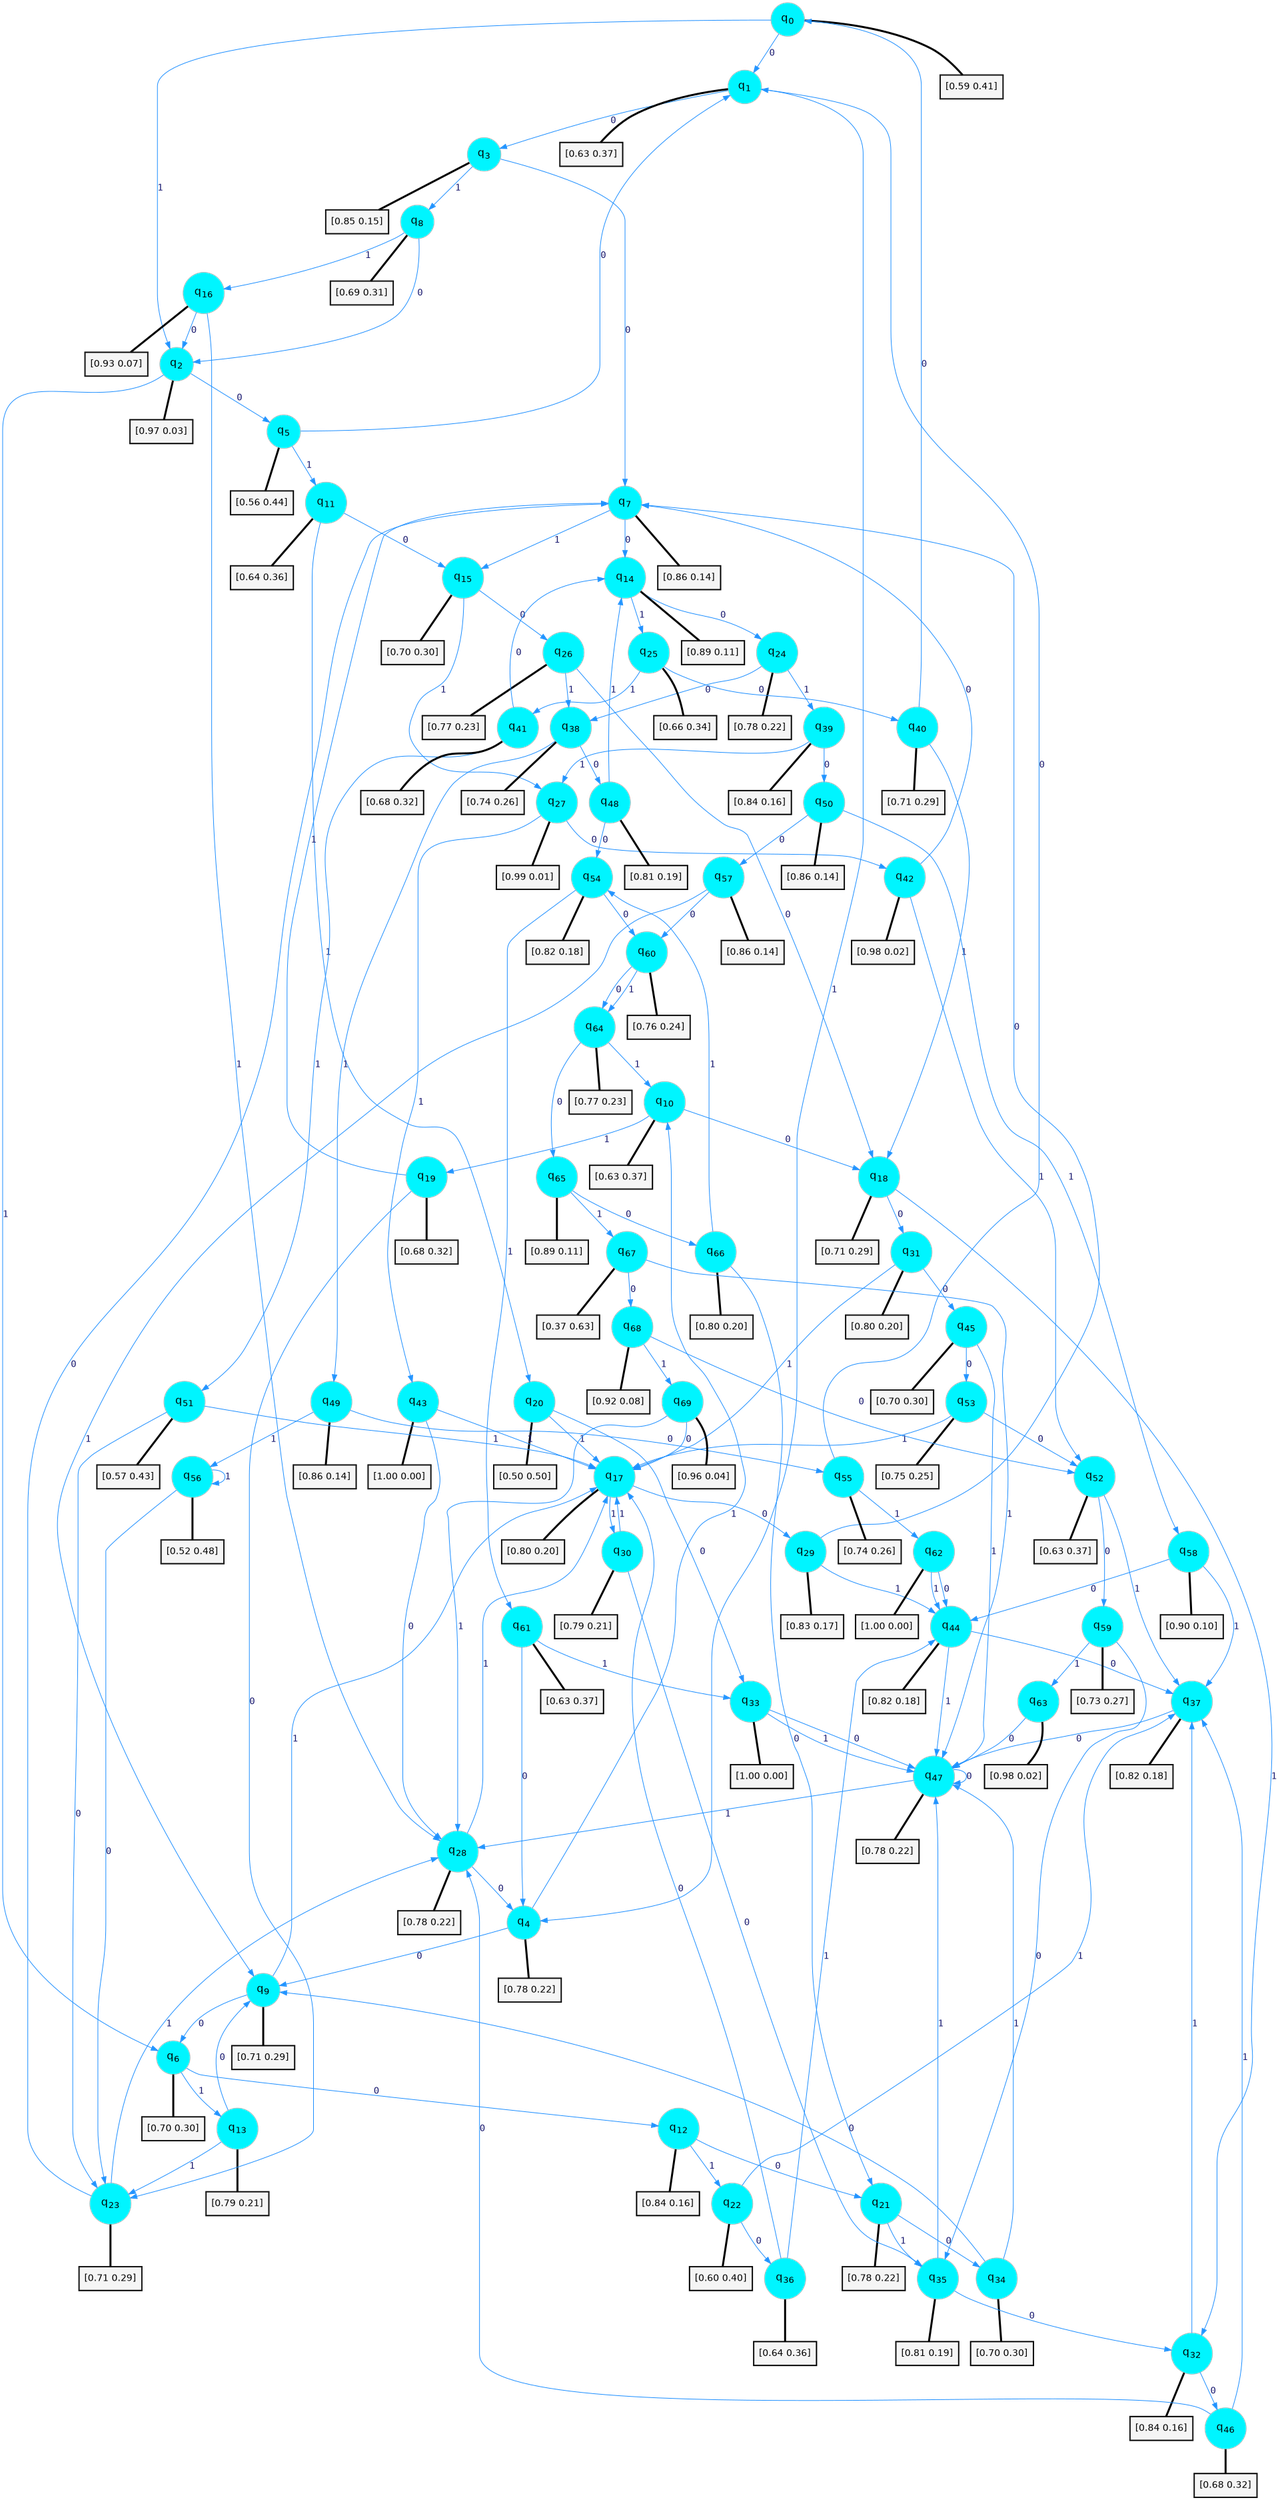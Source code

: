 digraph G {
graph [
bgcolor=transparent, dpi=300, rankdir=TD, size="40,25"];
node [
color=gray, fillcolor=turquoise1, fontcolor=black, fontname=Helvetica, fontsize=16, fontweight=bold, shape=circle, style=filled];
edge [
arrowsize=1, color=dodgerblue1, fontcolor=midnightblue, fontname=courier, fontweight=bold, penwidth=1, style=solid, weight=20];
0[label=<q<SUB>0</SUB>>];
1[label=<q<SUB>1</SUB>>];
2[label=<q<SUB>2</SUB>>];
3[label=<q<SUB>3</SUB>>];
4[label=<q<SUB>4</SUB>>];
5[label=<q<SUB>5</SUB>>];
6[label=<q<SUB>6</SUB>>];
7[label=<q<SUB>7</SUB>>];
8[label=<q<SUB>8</SUB>>];
9[label=<q<SUB>9</SUB>>];
10[label=<q<SUB>10</SUB>>];
11[label=<q<SUB>11</SUB>>];
12[label=<q<SUB>12</SUB>>];
13[label=<q<SUB>13</SUB>>];
14[label=<q<SUB>14</SUB>>];
15[label=<q<SUB>15</SUB>>];
16[label=<q<SUB>16</SUB>>];
17[label=<q<SUB>17</SUB>>];
18[label=<q<SUB>18</SUB>>];
19[label=<q<SUB>19</SUB>>];
20[label=<q<SUB>20</SUB>>];
21[label=<q<SUB>21</SUB>>];
22[label=<q<SUB>22</SUB>>];
23[label=<q<SUB>23</SUB>>];
24[label=<q<SUB>24</SUB>>];
25[label=<q<SUB>25</SUB>>];
26[label=<q<SUB>26</SUB>>];
27[label=<q<SUB>27</SUB>>];
28[label=<q<SUB>28</SUB>>];
29[label=<q<SUB>29</SUB>>];
30[label=<q<SUB>30</SUB>>];
31[label=<q<SUB>31</SUB>>];
32[label=<q<SUB>32</SUB>>];
33[label=<q<SUB>33</SUB>>];
34[label=<q<SUB>34</SUB>>];
35[label=<q<SUB>35</SUB>>];
36[label=<q<SUB>36</SUB>>];
37[label=<q<SUB>37</SUB>>];
38[label=<q<SUB>38</SUB>>];
39[label=<q<SUB>39</SUB>>];
40[label=<q<SUB>40</SUB>>];
41[label=<q<SUB>41</SUB>>];
42[label=<q<SUB>42</SUB>>];
43[label=<q<SUB>43</SUB>>];
44[label=<q<SUB>44</SUB>>];
45[label=<q<SUB>45</SUB>>];
46[label=<q<SUB>46</SUB>>];
47[label=<q<SUB>47</SUB>>];
48[label=<q<SUB>48</SUB>>];
49[label=<q<SUB>49</SUB>>];
50[label=<q<SUB>50</SUB>>];
51[label=<q<SUB>51</SUB>>];
52[label=<q<SUB>52</SUB>>];
53[label=<q<SUB>53</SUB>>];
54[label=<q<SUB>54</SUB>>];
55[label=<q<SUB>55</SUB>>];
56[label=<q<SUB>56</SUB>>];
57[label=<q<SUB>57</SUB>>];
58[label=<q<SUB>58</SUB>>];
59[label=<q<SUB>59</SUB>>];
60[label=<q<SUB>60</SUB>>];
61[label=<q<SUB>61</SUB>>];
62[label=<q<SUB>62</SUB>>];
63[label=<q<SUB>63</SUB>>];
64[label=<q<SUB>64</SUB>>];
65[label=<q<SUB>65</SUB>>];
66[label=<q<SUB>66</SUB>>];
67[label=<q<SUB>67</SUB>>];
68[label=<q<SUB>68</SUB>>];
69[label=<q<SUB>69</SUB>>];
70[label="[0.59 0.41]", shape=box,fontcolor=black, fontname=Helvetica, fontsize=14, penwidth=2, fillcolor=whitesmoke,color=black];
71[label="[0.63 0.37]", shape=box,fontcolor=black, fontname=Helvetica, fontsize=14, penwidth=2, fillcolor=whitesmoke,color=black];
72[label="[0.97 0.03]", shape=box,fontcolor=black, fontname=Helvetica, fontsize=14, penwidth=2, fillcolor=whitesmoke,color=black];
73[label="[0.85 0.15]", shape=box,fontcolor=black, fontname=Helvetica, fontsize=14, penwidth=2, fillcolor=whitesmoke,color=black];
74[label="[0.78 0.22]", shape=box,fontcolor=black, fontname=Helvetica, fontsize=14, penwidth=2, fillcolor=whitesmoke,color=black];
75[label="[0.56 0.44]", shape=box,fontcolor=black, fontname=Helvetica, fontsize=14, penwidth=2, fillcolor=whitesmoke,color=black];
76[label="[0.70 0.30]", shape=box,fontcolor=black, fontname=Helvetica, fontsize=14, penwidth=2, fillcolor=whitesmoke,color=black];
77[label="[0.86 0.14]", shape=box,fontcolor=black, fontname=Helvetica, fontsize=14, penwidth=2, fillcolor=whitesmoke,color=black];
78[label="[0.69 0.31]", shape=box,fontcolor=black, fontname=Helvetica, fontsize=14, penwidth=2, fillcolor=whitesmoke,color=black];
79[label="[0.71 0.29]", shape=box,fontcolor=black, fontname=Helvetica, fontsize=14, penwidth=2, fillcolor=whitesmoke,color=black];
80[label="[0.63 0.37]", shape=box,fontcolor=black, fontname=Helvetica, fontsize=14, penwidth=2, fillcolor=whitesmoke,color=black];
81[label="[0.64 0.36]", shape=box,fontcolor=black, fontname=Helvetica, fontsize=14, penwidth=2, fillcolor=whitesmoke,color=black];
82[label="[0.84 0.16]", shape=box,fontcolor=black, fontname=Helvetica, fontsize=14, penwidth=2, fillcolor=whitesmoke,color=black];
83[label="[0.79 0.21]", shape=box,fontcolor=black, fontname=Helvetica, fontsize=14, penwidth=2, fillcolor=whitesmoke,color=black];
84[label="[0.89 0.11]", shape=box,fontcolor=black, fontname=Helvetica, fontsize=14, penwidth=2, fillcolor=whitesmoke,color=black];
85[label="[0.70 0.30]", shape=box,fontcolor=black, fontname=Helvetica, fontsize=14, penwidth=2, fillcolor=whitesmoke,color=black];
86[label="[0.93 0.07]", shape=box,fontcolor=black, fontname=Helvetica, fontsize=14, penwidth=2, fillcolor=whitesmoke,color=black];
87[label="[0.80 0.20]", shape=box,fontcolor=black, fontname=Helvetica, fontsize=14, penwidth=2, fillcolor=whitesmoke,color=black];
88[label="[0.71 0.29]", shape=box,fontcolor=black, fontname=Helvetica, fontsize=14, penwidth=2, fillcolor=whitesmoke,color=black];
89[label="[0.68 0.32]", shape=box,fontcolor=black, fontname=Helvetica, fontsize=14, penwidth=2, fillcolor=whitesmoke,color=black];
90[label="[0.50 0.50]", shape=box,fontcolor=black, fontname=Helvetica, fontsize=14, penwidth=2, fillcolor=whitesmoke,color=black];
91[label="[0.78 0.22]", shape=box,fontcolor=black, fontname=Helvetica, fontsize=14, penwidth=2, fillcolor=whitesmoke,color=black];
92[label="[0.60 0.40]", shape=box,fontcolor=black, fontname=Helvetica, fontsize=14, penwidth=2, fillcolor=whitesmoke,color=black];
93[label="[0.71 0.29]", shape=box,fontcolor=black, fontname=Helvetica, fontsize=14, penwidth=2, fillcolor=whitesmoke,color=black];
94[label="[0.78 0.22]", shape=box,fontcolor=black, fontname=Helvetica, fontsize=14, penwidth=2, fillcolor=whitesmoke,color=black];
95[label="[0.66 0.34]", shape=box,fontcolor=black, fontname=Helvetica, fontsize=14, penwidth=2, fillcolor=whitesmoke,color=black];
96[label="[0.77 0.23]", shape=box,fontcolor=black, fontname=Helvetica, fontsize=14, penwidth=2, fillcolor=whitesmoke,color=black];
97[label="[0.99 0.01]", shape=box,fontcolor=black, fontname=Helvetica, fontsize=14, penwidth=2, fillcolor=whitesmoke,color=black];
98[label="[0.78 0.22]", shape=box,fontcolor=black, fontname=Helvetica, fontsize=14, penwidth=2, fillcolor=whitesmoke,color=black];
99[label="[0.83 0.17]", shape=box,fontcolor=black, fontname=Helvetica, fontsize=14, penwidth=2, fillcolor=whitesmoke,color=black];
100[label="[0.79 0.21]", shape=box,fontcolor=black, fontname=Helvetica, fontsize=14, penwidth=2, fillcolor=whitesmoke,color=black];
101[label="[0.80 0.20]", shape=box,fontcolor=black, fontname=Helvetica, fontsize=14, penwidth=2, fillcolor=whitesmoke,color=black];
102[label="[0.84 0.16]", shape=box,fontcolor=black, fontname=Helvetica, fontsize=14, penwidth=2, fillcolor=whitesmoke,color=black];
103[label="[1.00 0.00]", shape=box,fontcolor=black, fontname=Helvetica, fontsize=14, penwidth=2, fillcolor=whitesmoke,color=black];
104[label="[0.70 0.30]", shape=box,fontcolor=black, fontname=Helvetica, fontsize=14, penwidth=2, fillcolor=whitesmoke,color=black];
105[label="[0.81 0.19]", shape=box,fontcolor=black, fontname=Helvetica, fontsize=14, penwidth=2, fillcolor=whitesmoke,color=black];
106[label="[0.64 0.36]", shape=box,fontcolor=black, fontname=Helvetica, fontsize=14, penwidth=2, fillcolor=whitesmoke,color=black];
107[label="[0.82 0.18]", shape=box,fontcolor=black, fontname=Helvetica, fontsize=14, penwidth=2, fillcolor=whitesmoke,color=black];
108[label="[0.74 0.26]", shape=box,fontcolor=black, fontname=Helvetica, fontsize=14, penwidth=2, fillcolor=whitesmoke,color=black];
109[label="[0.84 0.16]", shape=box,fontcolor=black, fontname=Helvetica, fontsize=14, penwidth=2, fillcolor=whitesmoke,color=black];
110[label="[0.71 0.29]", shape=box,fontcolor=black, fontname=Helvetica, fontsize=14, penwidth=2, fillcolor=whitesmoke,color=black];
111[label="[0.68 0.32]", shape=box,fontcolor=black, fontname=Helvetica, fontsize=14, penwidth=2, fillcolor=whitesmoke,color=black];
112[label="[0.98 0.02]", shape=box,fontcolor=black, fontname=Helvetica, fontsize=14, penwidth=2, fillcolor=whitesmoke,color=black];
113[label="[1.00 0.00]", shape=box,fontcolor=black, fontname=Helvetica, fontsize=14, penwidth=2, fillcolor=whitesmoke,color=black];
114[label="[0.82 0.18]", shape=box,fontcolor=black, fontname=Helvetica, fontsize=14, penwidth=2, fillcolor=whitesmoke,color=black];
115[label="[0.70 0.30]", shape=box,fontcolor=black, fontname=Helvetica, fontsize=14, penwidth=2, fillcolor=whitesmoke,color=black];
116[label="[0.68 0.32]", shape=box,fontcolor=black, fontname=Helvetica, fontsize=14, penwidth=2, fillcolor=whitesmoke,color=black];
117[label="[0.78 0.22]", shape=box,fontcolor=black, fontname=Helvetica, fontsize=14, penwidth=2, fillcolor=whitesmoke,color=black];
118[label="[0.81 0.19]", shape=box,fontcolor=black, fontname=Helvetica, fontsize=14, penwidth=2, fillcolor=whitesmoke,color=black];
119[label="[0.86 0.14]", shape=box,fontcolor=black, fontname=Helvetica, fontsize=14, penwidth=2, fillcolor=whitesmoke,color=black];
120[label="[0.86 0.14]", shape=box,fontcolor=black, fontname=Helvetica, fontsize=14, penwidth=2, fillcolor=whitesmoke,color=black];
121[label="[0.57 0.43]", shape=box,fontcolor=black, fontname=Helvetica, fontsize=14, penwidth=2, fillcolor=whitesmoke,color=black];
122[label="[0.63 0.37]", shape=box,fontcolor=black, fontname=Helvetica, fontsize=14, penwidth=2, fillcolor=whitesmoke,color=black];
123[label="[0.75 0.25]", shape=box,fontcolor=black, fontname=Helvetica, fontsize=14, penwidth=2, fillcolor=whitesmoke,color=black];
124[label="[0.82 0.18]", shape=box,fontcolor=black, fontname=Helvetica, fontsize=14, penwidth=2, fillcolor=whitesmoke,color=black];
125[label="[0.74 0.26]", shape=box,fontcolor=black, fontname=Helvetica, fontsize=14, penwidth=2, fillcolor=whitesmoke,color=black];
126[label="[0.52 0.48]", shape=box,fontcolor=black, fontname=Helvetica, fontsize=14, penwidth=2, fillcolor=whitesmoke,color=black];
127[label="[0.86 0.14]", shape=box,fontcolor=black, fontname=Helvetica, fontsize=14, penwidth=2, fillcolor=whitesmoke,color=black];
128[label="[0.90 0.10]", shape=box,fontcolor=black, fontname=Helvetica, fontsize=14, penwidth=2, fillcolor=whitesmoke,color=black];
129[label="[0.73 0.27]", shape=box,fontcolor=black, fontname=Helvetica, fontsize=14, penwidth=2, fillcolor=whitesmoke,color=black];
130[label="[0.76 0.24]", shape=box,fontcolor=black, fontname=Helvetica, fontsize=14, penwidth=2, fillcolor=whitesmoke,color=black];
131[label="[0.63 0.37]", shape=box,fontcolor=black, fontname=Helvetica, fontsize=14, penwidth=2, fillcolor=whitesmoke,color=black];
132[label="[1.00 0.00]", shape=box,fontcolor=black, fontname=Helvetica, fontsize=14, penwidth=2, fillcolor=whitesmoke,color=black];
133[label="[0.98 0.02]", shape=box,fontcolor=black, fontname=Helvetica, fontsize=14, penwidth=2, fillcolor=whitesmoke,color=black];
134[label="[0.77 0.23]", shape=box,fontcolor=black, fontname=Helvetica, fontsize=14, penwidth=2, fillcolor=whitesmoke,color=black];
135[label="[0.89 0.11]", shape=box,fontcolor=black, fontname=Helvetica, fontsize=14, penwidth=2, fillcolor=whitesmoke,color=black];
136[label="[0.80 0.20]", shape=box,fontcolor=black, fontname=Helvetica, fontsize=14, penwidth=2, fillcolor=whitesmoke,color=black];
137[label="[0.37 0.63]", shape=box,fontcolor=black, fontname=Helvetica, fontsize=14, penwidth=2, fillcolor=whitesmoke,color=black];
138[label="[0.92 0.08]", shape=box,fontcolor=black, fontname=Helvetica, fontsize=14, penwidth=2, fillcolor=whitesmoke,color=black];
139[label="[0.96 0.04]", shape=box,fontcolor=black, fontname=Helvetica, fontsize=14, penwidth=2, fillcolor=whitesmoke,color=black];
0->1 [label=0];
0->2 [label=1];
0->70 [arrowhead=none, penwidth=3,color=black];
1->3 [label=0];
1->4 [label=1];
1->71 [arrowhead=none, penwidth=3,color=black];
2->5 [label=0];
2->6 [label=1];
2->72 [arrowhead=none, penwidth=3,color=black];
3->7 [label=0];
3->8 [label=1];
3->73 [arrowhead=none, penwidth=3,color=black];
4->9 [label=0];
4->10 [label=1];
4->74 [arrowhead=none, penwidth=3,color=black];
5->1 [label=0];
5->11 [label=1];
5->75 [arrowhead=none, penwidth=3,color=black];
6->12 [label=0];
6->13 [label=1];
6->76 [arrowhead=none, penwidth=3,color=black];
7->14 [label=0];
7->15 [label=1];
7->77 [arrowhead=none, penwidth=3,color=black];
8->2 [label=0];
8->16 [label=1];
8->78 [arrowhead=none, penwidth=3,color=black];
9->6 [label=0];
9->17 [label=1];
9->79 [arrowhead=none, penwidth=3,color=black];
10->18 [label=0];
10->19 [label=1];
10->80 [arrowhead=none, penwidth=3,color=black];
11->15 [label=0];
11->20 [label=1];
11->81 [arrowhead=none, penwidth=3,color=black];
12->21 [label=0];
12->22 [label=1];
12->82 [arrowhead=none, penwidth=3,color=black];
13->9 [label=0];
13->23 [label=1];
13->83 [arrowhead=none, penwidth=3,color=black];
14->24 [label=0];
14->25 [label=1];
14->84 [arrowhead=none, penwidth=3,color=black];
15->26 [label=0];
15->27 [label=1];
15->85 [arrowhead=none, penwidth=3,color=black];
16->2 [label=0];
16->28 [label=1];
16->86 [arrowhead=none, penwidth=3,color=black];
17->29 [label=0];
17->30 [label=1];
17->87 [arrowhead=none, penwidth=3,color=black];
18->31 [label=0];
18->32 [label=1];
18->88 [arrowhead=none, penwidth=3,color=black];
19->23 [label=0];
19->7 [label=1];
19->89 [arrowhead=none, penwidth=3,color=black];
20->33 [label=0];
20->17 [label=1];
20->90 [arrowhead=none, penwidth=3,color=black];
21->34 [label=0];
21->35 [label=1];
21->91 [arrowhead=none, penwidth=3,color=black];
22->36 [label=0];
22->37 [label=1];
22->92 [arrowhead=none, penwidth=3,color=black];
23->7 [label=0];
23->28 [label=1];
23->93 [arrowhead=none, penwidth=3,color=black];
24->38 [label=0];
24->39 [label=1];
24->94 [arrowhead=none, penwidth=3,color=black];
25->40 [label=0];
25->41 [label=1];
25->95 [arrowhead=none, penwidth=3,color=black];
26->18 [label=0];
26->38 [label=1];
26->96 [arrowhead=none, penwidth=3,color=black];
27->42 [label=0];
27->43 [label=1];
27->97 [arrowhead=none, penwidth=3,color=black];
28->4 [label=0];
28->17 [label=1];
28->98 [arrowhead=none, penwidth=3,color=black];
29->7 [label=0];
29->44 [label=1];
29->99 [arrowhead=none, penwidth=3,color=black];
30->35 [label=0];
30->17 [label=1];
30->100 [arrowhead=none, penwidth=3,color=black];
31->45 [label=0];
31->17 [label=1];
31->101 [arrowhead=none, penwidth=3,color=black];
32->46 [label=0];
32->37 [label=1];
32->102 [arrowhead=none, penwidth=3,color=black];
33->47 [label=0];
33->47 [label=1];
33->103 [arrowhead=none, penwidth=3,color=black];
34->9 [label=0];
34->47 [label=1];
34->104 [arrowhead=none, penwidth=3,color=black];
35->32 [label=0];
35->47 [label=1];
35->105 [arrowhead=none, penwidth=3,color=black];
36->17 [label=0];
36->44 [label=1];
36->106 [arrowhead=none, penwidth=3,color=black];
37->47 [label=0];
37->107 [arrowhead=none, penwidth=3,color=black];
38->48 [label=0];
38->49 [label=1];
38->108 [arrowhead=none, penwidth=3,color=black];
39->50 [label=0];
39->27 [label=1];
39->109 [arrowhead=none, penwidth=3,color=black];
40->0 [label=0];
40->18 [label=1];
40->110 [arrowhead=none, penwidth=3,color=black];
41->14 [label=0];
41->51 [label=1];
41->111 [arrowhead=none, penwidth=3,color=black];
42->7 [label=0];
42->52 [label=1];
42->112 [arrowhead=none, penwidth=3,color=black];
43->28 [label=0];
43->17 [label=1];
43->113 [arrowhead=none, penwidth=3,color=black];
44->37 [label=0];
44->47 [label=1];
44->114 [arrowhead=none, penwidth=3,color=black];
45->53 [label=0];
45->47 [label=1];
45->115 [arrowhead=none, penwidth=3,color=black];
46->28 [label=0];
46->37 [label=1];
46->116 [arrowhead=none, penwidth=3,color=black];
47->47 [label=0];
47->28 [label=1];
47->117 [arrowhead=none, penwidth=3,color=black];
48->54 [label=0];
48->14 [label=1];
48->118 [arrowhead=none, penwidth=3,color=black];
49->55 [label=0];
49->56 [label=1];
49->119 [arrowhead=none, penwidth=3,color=black];
50->57 [label=0];
50->58 [label=1];
50->120 [arrowhead=none, penwidth=3,color=black];
51->23 [label=0];
51->17 [label=1];
51->121 [arrowhead=none, penwidth=3,color=black];
52->59 [label=0];
52->37 [label=1];
52->122 [arrowhead=none, penwidth=3,color=black];
53->52 [label=0];
53->17 [label=1];
53->123 [arrowhead=none, penwidth=3,color=black];
54->60 [label=0];
54->61 [label=1];
54->124 [arrowhead=none, penwidth=3,color=black];
55->1 [label=0];
55->62 [label=1];
55->125 [arrowhead=none, penwidth=3,color=black];
56->23 [label=0];
56->56 [label=1];
56->126 [arrowhead=none, penwidth=3,color=black];
57->60 [label=0];
57->9 [label=1];
57->127 [arrowhead=none, penwidth=3,color=black];
58->44 [label=0];
58->37 [label=1];
58->128 [arrowhead=none, penwidth=3,color=black];
59->35 [label=0];
59->63 [label=1];
59->129 [arrowhead=none, penwidth=3,color=black];
60->64 [label=0];
60->64 [label=1];
60->130 [arrowhead=none, penwidth=3,color=black];
61->4 [label=0];
61->33 [label=1];
61->131 [arrowhead=none, penwidth=3,color=black];
62->44 [label=0];
62->44 [label=1];
62->132 [arrowhead=none, penwidth=3,color=black];
63->47 [label=0];
63->133 [arrowhead=none, penwidth=3,color=black];
64->65 [label=0];
64->10 [label=1];
64->134 [arrowhead=none, penwidth=3,color=black];
65->66 [label=0];
65->67 [label=1];
65->135 [arrowhead=none, penwidth=3,color=black];
66->21 [label=0];
66->54 [label=1];
66->136 [arrowhead=none, penwidth=3,color=black];
67->68 [label=0];
67->47 [label=1];
67->137 [arrowhead=none, penwidth=3,color=black];
68->52 [label=0];
68->69 [label=1];
68->138 [arrowhead=none, penwidth=3,color=black];
69->17 [label=0];
69->28 [label=1];
69->139 [arrowhead=none, penwidth=3,color=black];
}
